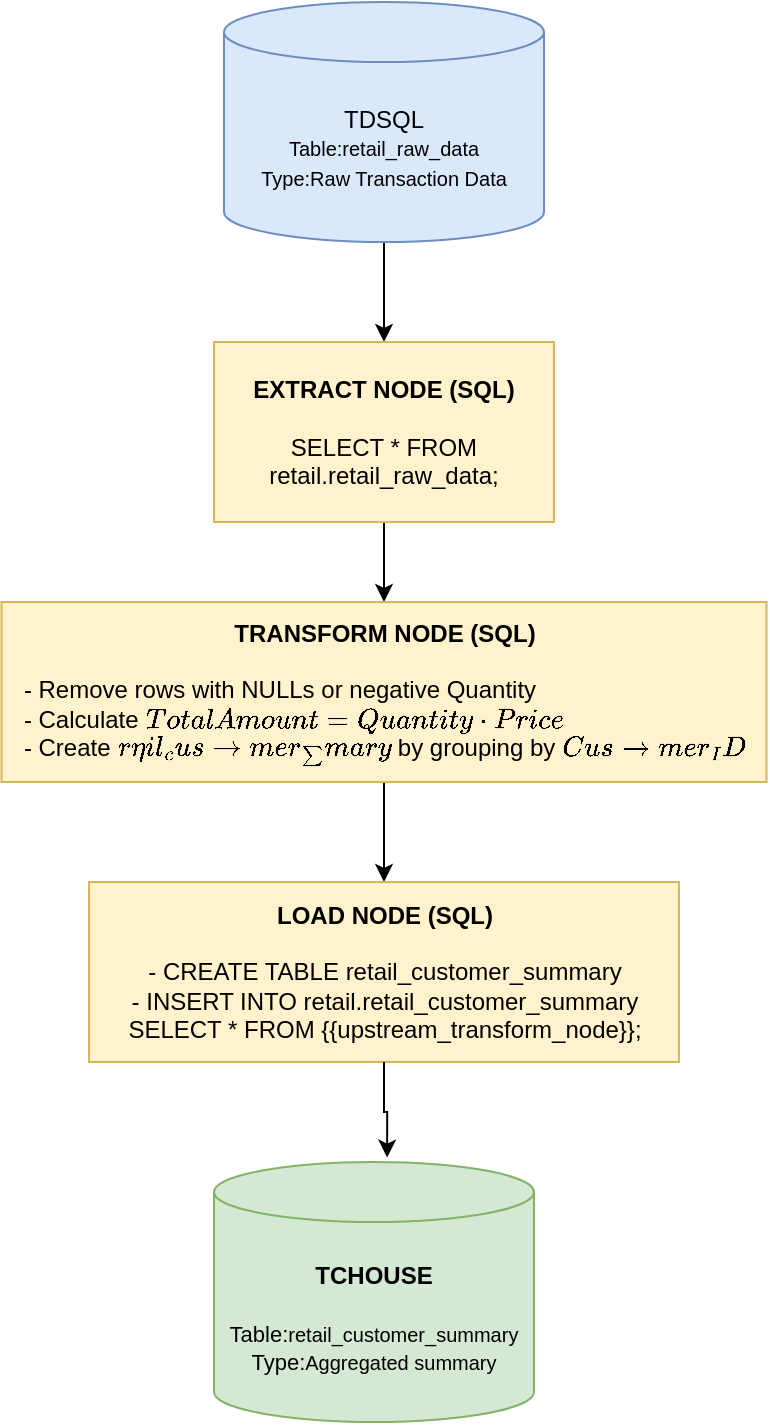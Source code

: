 <mxfile version="27.2.0">
  <diagram name="Page-1" id="uetqCWpPhUKZOVqeqzab">
    <mxGraphModel dx="1013" dy="678" grid="1" gridSize="10" guides="1" tooltips="1" connect="1" arrows="1" fold="1" page="1" pageScale="1" pageWidth="850" pageHeight="1100" math="0" shadow="0">
      <root>
        <mxCell id="0" />
        <mxCell id="1" parent="0" />
        <mxCell id="HMK_np-aYuSxqNtqInTg-8" style="edgeStyle=orthogonalEdgeStyle;rounded=0;orthogonalLoop=1;jettySize=auto;html=1;exitX=0.5;exitY=1;exitDx=0;exitDy=0;exitPerimeter=0;entryX=0.5;entryY=0;entryDx=0;entryDy=0;" edge="1" parent="1" source="HMK_np-aYuSxqNtqInTg-1" target="HMK_np-aYuSxqNtqInTg-2">
          <mxGeometry relative="1" as="geometry" />
        </mxCell>
        <mxCell id="HMK_np-aYuSxqNtqInTg-1" value="TDSQL&lt;div&gt;&lt;font size=&quot;1&quot;&gt;Table:retail_raw_data&lt;/font&gt;&lt;/div&gt;&lt;div&gt;&lt;font size=&quot;1&quot;&gt;Type:Raw Transaction Data&lt;/font&gt;&lt;/div&gt;" style="shape=cylinder3;whiteSpace=wrap;html=1;boundedLbl=1;backgroundOutline=1;size=15;fillColor=#dae8fc;strokeColor=#6c8ebf;" vertex="1" parent="1">
          <mxGeometry x="320" y="20" width="160" height="120" as="geometry" />
        </mxCell>
        <mxCell id="HMK_np-aYuSxqNtqInTg-9" style="edgeStyle=orthogonalEdgeStyle;rounded=0;orthogonalLoop=1;jettySize=auto;html=1;exitX=0.5;exitY=1;exitDx=0;exitDy=0;entryX=0.5;entryY=0;entryDx=0;entryDy=0;" edge="1" parent="1" source="HMK_np-aYuSxqNtqInTg-2" target="HMK_np-aYuSxqNtqInTg-6">
          <mxGeometry relative="1" as="geometry" />
        </mxCell>
        <mxCell id="HMK_np-aYuSxqNtqInTg-2" value="&lt;b&gt;EXTRACT NODE (SQL)&lt;/b&gt;&lt;div&gt;&lt;br&gt;&lt;div&gt;SELECT * FROM retail.retail_raw_data;&lt;/div&gt;&lt;/div&gt;" style="rounded=0;whiteSpace=wrap;html=1;fillColor=#fff2cc;strokeColor=#d6b656;" vertex="1" parent="1">
          <mxGeometry x="315" y="190" width="170" height="90" as="geometry" />
        </mxCell>
        <mxCell id="HMK_np-aYuSxqNtqInTg-4" value="&lt;b&gt;TCHOUSE&lt;/b&gt;&lt;div&gt;&lt;b&gt;&lt;br&gt;&lt;/b&gt;&lt;div&gt;&lt;font style=&quot;font-size: 11px;&quot;&gt;Table:&lt;/font&gt;&lt;span style=&quot;background-color: transparent; color: light-dark(rgb(0, 0, 0), rgb(255, 255, 255));&quot;&gt;&lt;font style=&quot;font-size: 10px;&quot;&gt;retail_customer_summary&lt;/font&gt;&lt;/span&gt;&lt;/div&gt;&lt;div&gt;&lt;font style=&quot;font-size: 11px;&quot;&gt;Type:&lt;/font&gt;&lt;font style=&quot;font-size: 10px;&quot;&gt;Aggregated summary&lt;/font&gt;&lt;/div&gt;&lt;/div&gt;" style="shape=cylinder3;whiteSpace=wrap;html=1;boundedLbl=1;backgroundOutline=1;size=15;fillColor=#d5e8d4;strokeColor=#82b366;" vertex="1" parent="1">
          <mxGeometry x="315" y="600" width="160" height="130" as="geometry" />
        </mxCell>
        <mxCell id="HMK_np-aYuSxqNtqInTg-10" style="edgeStyle=orthogonalEdgeStyle;rounded=0;orthogonalLoop=1;jettySize=auto;html=1;exitX=0.5;exitY=1;exitDx=0;exitDy=0;entryX=0.5;entryY=0;entryDx=0;entryDy=0;" edge="1" parent="1" source="HMK_np-aYuSxqNtqInTg-6" target="HMK_np-aYuSxqNtqInTg-7">
          <mxGeometry relative="1" as="geometry" />
        </mxCell>
        <mxCell id="HMK_np-aYuSxqNtqInTg-6" value="&lt;b&gt;TRANSFORM NODE (SQL)&lt;/b&gt;&lt;div&gt;&lt;br&gt;&lt;div&gt;&lt;div style=&quot;text-align: left;&quot;&gt;- Remove rows with NULLs or negative Quantity&lt;/div&gt;&lt;div style=&quot;text-align: left;&quot;&gt;- Calculate `TotalAmount = Quantity * Price`&lt;/div&gt;&lt;div style=&quot;text-align: left;&quot;&gt;- Create `retail_customer_summary` by grouping by `Customer_ID`&lt;/div&gt;&lt;/div&gt;&lt;/div&gt;" style="rounded=0;whiteSpace=wrap;html=1;fillColor=#fff2cc;strokeColor=#d6b656;" vertex="1" parent="1">
          <mxGeometry x="208.75" y="320" width="382.5" height="90" as="geometry" />
        </mxCell>
        <mxCell id="HMK_np-aYuSxqNtqInTg-7" value="&lt;b&gt;LOAD NODE (SQL)&lt;/b&gt;&lt;div&gt;&lt;br&gt;&lt;div&gt;- CREATE TABLE&amp;nbsp;retail_customer_summary&lt;/div&gt;&lt;/div&gt;&lt;div&gt;&lt;div&gt;- INSERT INTO retail.retail_customer_summary&lt;/div&gt;&lt;div&gt;SELECT * FROM {{upstream_transform_node}};&lt;/div&gt;&lt;/div&gt;" style="rounded=0;whiteSpace=wrap;html=1;fillColor=#fff2cc;strokeColor=#d6b656;" vertex="1" parent="1">
          <mxGeometry x="252.5" y="460" width="295" height="90" as="geometry" />
        </mxCell>
        <mxCell id="HMK_np-aYuSxqNtqInTg-11" style="edgeStyle=orthogonalEdgeStyle;rounded=0;orthogonalLoop=1;jettySize=auto;html=1;exitX=0.5;exitY=1;exitDx=0;exitDy=0;entryX=0.541;entryY=-0.017;entryDx=0;entryDy=0;entryPerimeter=0;" edge="1" parent="1" source="HMK_np-aYuSxqNtqInTg-7" target="HMK_np-aYuSxqNtqInTg-4">
          <mxGeometry relative="1" as="geometry" />
        </mxCell>
      </root>
    </mxGraphModel>
  </diagram>
</mxfile>
